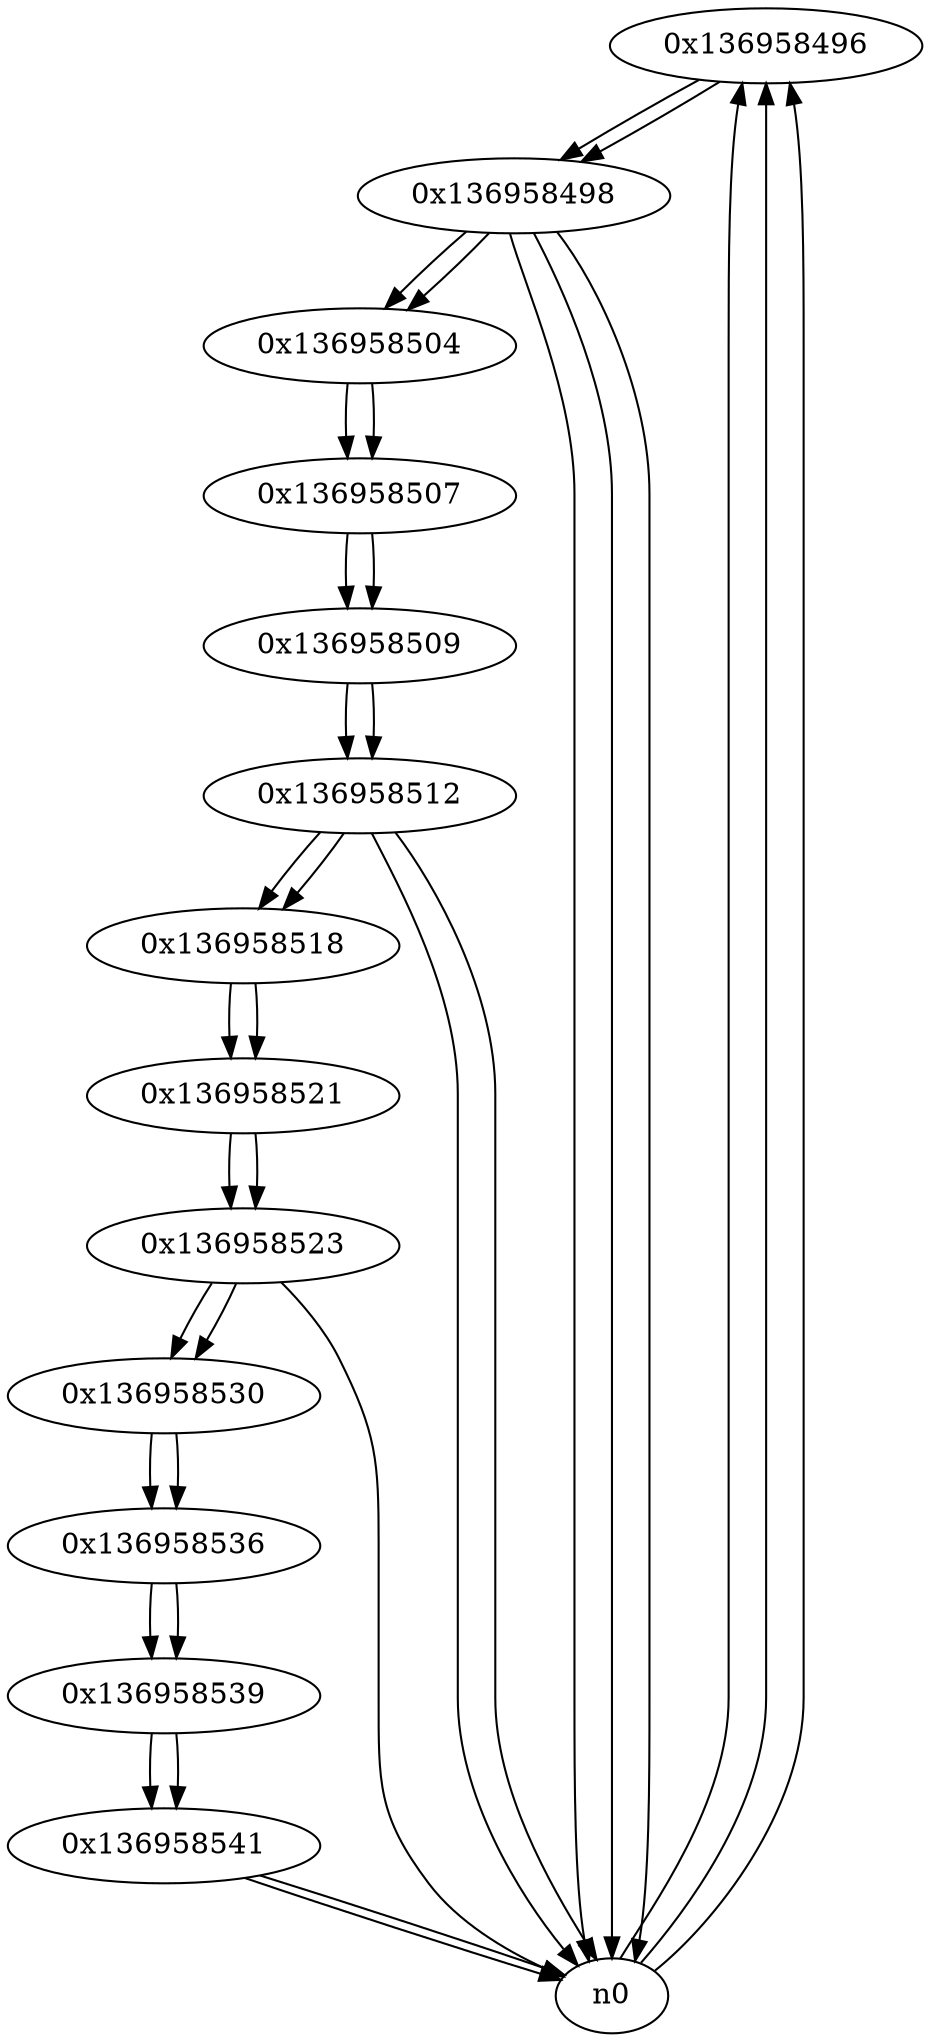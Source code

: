 digraph G{
/* nodes */
  n1 [label="0x136958496"]
  n2 [label="0x136958498"]
  n3 [label="0x136958504"]
  n4 [label="0x136958507"]
  n5 [label="0x136958509"]
  n6 [label="0x136958512"]
  n7 [label="0x136958518"]
  n8 [label="0x136958521"]
  n9 [label="0x136958523"]
  n10 [label="0x136958530"]
  n11 [label="0x136958536"]
  n12 [label="0x136958539"]
  n13 [label="0x136958541"]
/* edges */
n1 -> n2;
n0 -> n1;
n0 -> n1;
n0 -> n1;
n2 -> n0;
n2 -> n3;
n2 -> n0;
n2 -> n0;
n1 -> n2;
n3 -> n4;
n2 -> n3;
n4 -> n5;
n3 -> n4;
n5 -> n6;
n4 -> n5;
n6 -> n7;
n6 -> n0;
n6 -> n0;
n5 -> n6;
n7 -> n8;
n6 -> n7;
n8 -> n9;
n7 -> n8;
n9 -> n10;
n9 -> n0;
n8 -> n9;
n10 -> n11;
n9 -> n10;
n11 -> n12;
n10 -> n11;
n12 -> n13;
n11 -> n12;
n13 -> n0;
n13 -> n0;
n12 -> n13;
}
